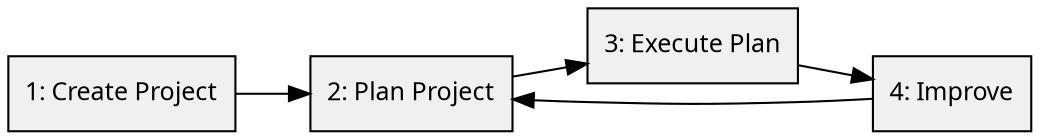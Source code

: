 digraph OperationalFlow {
    // Graph settings
    rankdir=LR; // Left to Right
    node [shape=box, style="filled", fillcolor="#f0f0f0", fontname="sans-serif", fontsize=12]; // Node styling
    edge [fontname="sans-serif", fontsize=10]; // Edge styling
    graph [bgcolor="transparent"]; // Set graph background to transparent

    // Nodes
    "1: Create Project" [label="1: Create Project"];
    "2: Plan Project" [label="2: Plan Project"];
    "3: Execute Plan" [label="3: Execute Plan"];
    "4: Improve" [label="4: Improve"];

    // Edges (connections)
    "1: Create Project" -> "2: Plan Project";
    "2: Plan Project" -> "3: Execute Plan";
    "3: Execute Plan" -> "4: Improve";
    "4: Improve" -> "2: Plan Project"; // Loop back to Plan Project
}